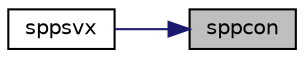 digraph "sppcon"
{
 // LATEX_PDF_SIZE
  edge [fontname="Helvetica",fontsize="10",labelfontname="Helvetica",labelfontsize="10"];
  node [fontname="Helvetica",fontsize="10",shape=record];
  rankdir="RL";
  Node1 [label="sppcon",height=0.2,width=0.4,color="black", fillcolor="grey75", style="filled", fontcolor="black",tooltip="SPPCON"];
  Node1 -> Node2 [dir="back",color="midnightblue",fontsize="10",style="solid",fontname="Helvetica"];
  Node2 [label="sppsvx",height=0.2,width=0.4,color="black", fillcolor="white", style="filled",URL="$sppsvx_8f.html#a5fedaae909ff6e16c917dcc5f19cb002",tooltip="SPPSVX computes the solution to system of linear equations A * X = B for OTHER matrices"];
}
